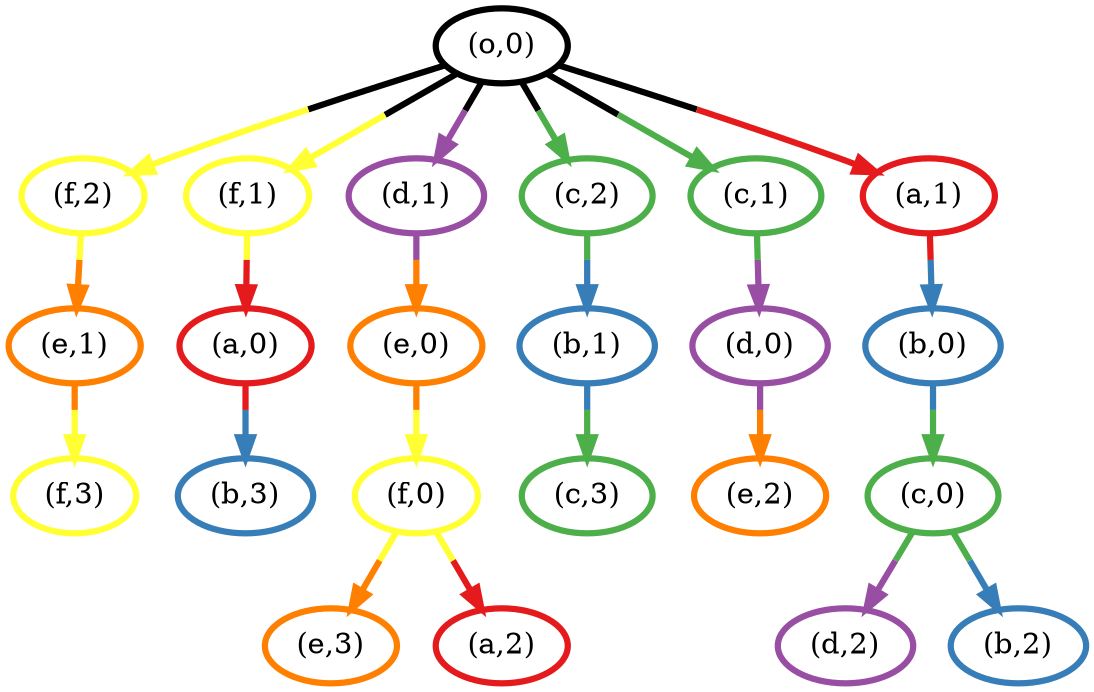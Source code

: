 digraph G {
	22 [penwidth=3,colorscheme=set19,color=-1149426992,label="(o,0)"]
	21 [penwidth=3,colorscheme=set19,color=6,label="(f,2)"]
	20 [penwidth=3,colorscheme=set19,color=6,label="(f,1)"]
	19 [penwidth=3,colorscheme=set19,color=5,label="(e,3)"]
	18 [penwidth=3,colorscheme=set19,color=1,label="(a,2)"]
	17 [penwidth=3,colorscheme=set19,color=6,label="(f,3)"]
	16 [penwidth=3,colorscheme=set19,color=5,label="(e,1)"]
	15 [penwidth=3,colorscheme=set19,color=6,label="(f,0)"]
	14 [penwidth=3,colorscheme=set19,color=5,label="(e,0)"]
	13 [penwidth=3,colorscheme=set19,color=4,label="(d,1)"]
	12 [penwidth=3,colorscheme=set19,color=5,label="(e,2)"]
	11 [penwidth=3,colorscheme=set19,color=3,label="(c,2)"]
	10 [penwidth=3,colorscheme=set19,color=4,label="(d,0)"]
	9 [penwidth=3,colorscheme=set19,color=3,label="(c,1)"]
	8 [penwidth=3,colorscheme=set19,color=4,label="(d,2)"]
	7 [penwidth=3,colorscheme=set19,color=2,label="(b,2)"]
	6 [penwidth=3,colorscheme=set19,color=3,label="(c,3)"]
	5 [penwidth=3,colorscheme=set19,color=2,label="(b,1)"]
	4 [penwidth=3,colorscheme=set19,color=3,label="(c,0)"]
	3 [penwidth=3,colorscheme=set19,color=2,label="(b,0)"]
	2 [penwidth=3,colorscheme=set19,color=1,label="(a,1)"]
	1 [penwidth=3,colorscheme=set19,color=2,label="(b,3)"]
	0 [penwidth=3,colorscheme=set19,color=1,label="(a,0)"]
	22 -> 21 [penwidth=3,colorscheme=set19,color="-1149426992;0.5:6"]
	22 -> 20 [penwidth=3,colorscheme=set19,color="-1149426992;0.5:6"]
	22 -> 13 [penwidth=3,colorscheme=set19,color="-1149426992;0.5:4"]
	22 -> 11 [penwidth=3,colorscheme=set19,color="-1149426992;0.5:3"]
	22 -> 9 [penwidth=3,colorscheme=set19,color="-1149426992;0.5:3"]
	22 -> 2 [penwidth=3,colorscheme=set19,color="-1149426992;0.5:1"]
	21 -> 16 [penwidth=3,colorscheme=set19,color="6;0.5:5"]
	20 -> 0 [penwidth=3,colorscheme=set19,color="6;0.5:1"]
	16 -> 17 [penwidth=3,colorscheme=set19,color="5;0.5:6"]
	15 -> 19 [penwidth=3,colorscheme=set19,color="6;0.5:5"]
	15 -> 18 [penwidth=3,colorscheme=set19,color="6;0.5:1"]
	14 -> 15 [penwidth=3,colorscheme=set19,color="5;0.5:6"]
	13 -> 14 [penwidth=3,colorscheme=set19,color="4;0.5:5"]
	11 -> 5 [penwidth=3,colorscheme=set19,color="3;0.5:2"]
	10 -> 12 [penwidth=3,colorscheme=set19,color="4;0.5:5"]
	9 -> 10 [penwidth=3,colorscheme=set19,color="3;0.5:4"]
	5 -> 6 [penwidth=3,colorscheme=set19,color="2;0.5:3"]
	4 -> 8 [penwidth=3,colorscheme=set19,color="3;0.5:4"]
	4 -> 7 [penwidth=3,colorscheme=set19,color="3;0.5:2"]
	3 -> 4 [penwidth=3,colorscheme=set19,color="2;0.5:3"]
	2 -> 3 [penwidth=3,colorscheme=set19,color="1;0.5:2"]
	0 -> 1 [penwidth=3,colorscheme=set19,color="1;0.5:2"]
}